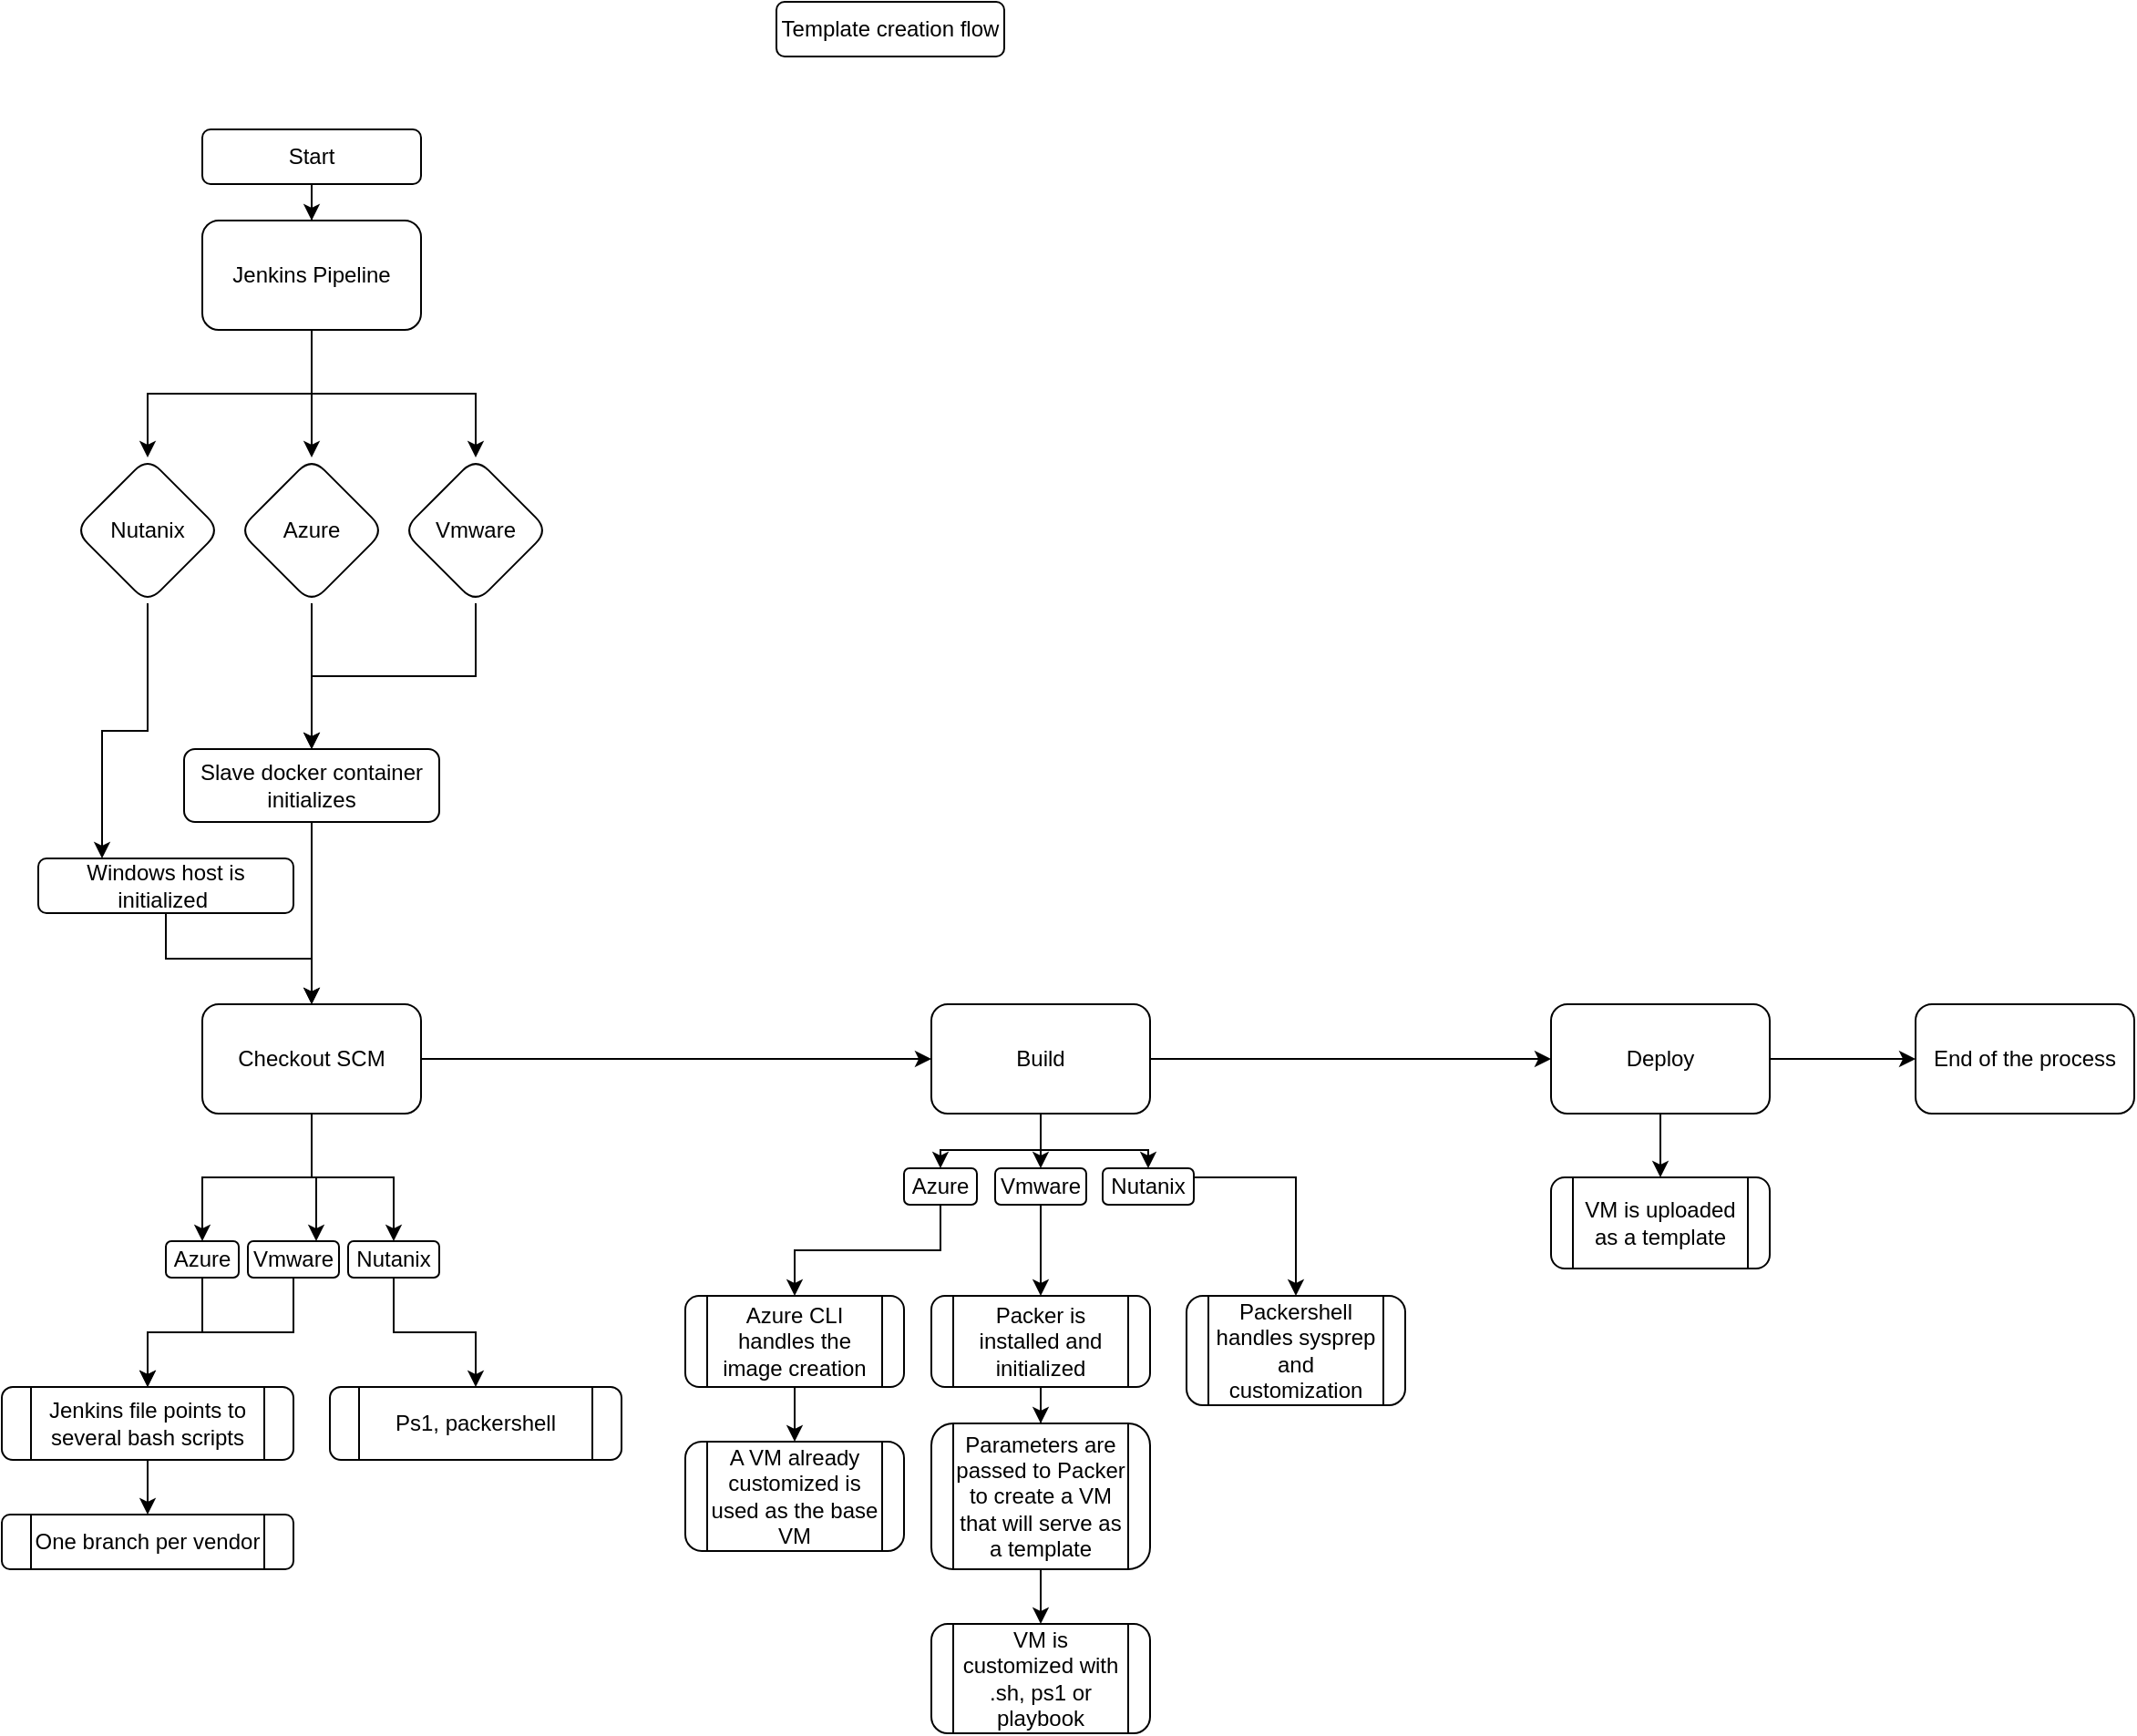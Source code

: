 <mxfile version="20.7.2" type="github">
  <diagram id="b3VIDdQmd7__9S4f0WCG" name="Page-1">
    <mxGraphModel dx="2284" dy="764" grid="1" gridSize="10" guides="1" tooltips="1" connect="1" arrows="1" fold="1" page="1" pageScale="1" pageWidth="850" pageHeight="1100" math="0" shadow="0">
      <root>
        <mxCell id="0" />
        <mxCell id="1" parent="0" />
        <mxCell id="qMhlSsBLrcChOeTFKYxC-1" value="Template creation flow" style="rounded=1;whiteSpace=wrap;html=1;" vertex="1" parent="1">
          <mxGeometry x="365" y="10" width="125" height="30" as="geometry" />
        </mxCell>
        <mxCell id="qMhlSsBLrcChOeTFKYxC-5" value="" style="edgeStyle=orthogonalEdgeStyle;rounded=0;orthogonalLoop=1;jettySize=auto;html=1;" edge="1" parent="1" source="qMhlSsBLrcChOeTFKYxC-3" target="qMhlSsBLrcChOeTFKYxC-4">
          <mxGeometry relative="1" as="geometry" />
        </mxCell>
        <mxCell id="qMhlSsBLrcChOeTFKYxC-3" value="Start" style="rounded=1;whiteSpace=wrap;html=1;" vertex="1" parent="1">
          <mxGeometry x="50" y="80" width="120" height="30" as="geometry" />
        </mxCell>
        <mxCell id="qMhlSsBLrcChOeTFKYxC-7" value="" style="edgeStyle=orthogonalEdgeStyle;rounded=0;orthogonalLoop=1;jettySize=auto;html=1;" edge="1" parent="1" source="qMhlSsBLrcChOeTFKYxC-4" target="qMhlSsBLrcChOeTFKYxC-6">
          <mxGeometry relative="1" as="geometry" />
        </mxCell>
        <mxCell id="qMhlSsBLrcChOeTFKYxC-9" value="" style="edgeStyle=orthogonalEdgeStyle;rounded=0;orthogonalLoop=1;jettySize=auto;html=1;" edge="1" parent="1" source="qMhlSsBLrcChOeTFKYxC-4" target="qMhlSsBLrcChOeTFKYxC-8">
          <mxGeometry relative="1" as="geometry" />
        </mxCell>
        <mxCell id="qMhlSsBLrcChOeTFKYxC-11" value="" style="edgeStyle=orthogonalEdgeStyle;rounded=0;orthogonalLoop=1;jettySize=auto;html=1;" edge="1" parent="1" source="qMhlSsBLrcChOeTFKYxC-4" target="qMhlSsBLrcChOeTFKYxC-10">
          <mxGeometry relative="1" as="geometry" />
        </mxCell>
        <mxCell id="qMhlSsBLrcChOeTFKYxC-4" value="Jenkins Pipeline" style="whiteSpace=wrap;html=1;rounded=1;" vertex="1" parent="1">
          <mxGeometry x="50" y="130" width="120" height="60" as="geometry" />
        </mxCell>
        <mxCell id="qMhlSsBLrcChOeTFKYxC-15" style="edgeStyle=orthogonalEdgeStyle;rounded=0;orthogonalLoop=1;jettySize=auto;html=1;exitX=0.5;exitY=1;exitDx=0;exitDy=0;entryX=0.5;entryY=0;entryDx=0;entryDy=0;" edge="1" parent="1" source="qMhlSsBLrcChOeTFKYxC-6" target="qMhlSsBLrcChOeTFKYxC-18">
          <mxGeometry relative="1" as="geometry">
            <mxPoint x="110" y="390" as="targetPoint" />
          </mxGeometry>
        </mxCell>
        <mxCell id="qMhlSsBLrcChOeTFKYxC-6" value="Azure" style="rhombus;whiteSpace=wrap;html=1;rounded=1;" vertex="1" parent="1">
          <mxGeometry x="70" y="260" width="80" height="80" as="geometry" />
        </mxCell>
        <mxCell id="qMhlSsBLrcChOeTFKYxC-45" value="" style="edgeStyle=orthogonalEdgeStyle;rounded=0;orthogonalLoop=1;jettySize=auto;html=1;" edge="1" parent="1" source="qMhlSsBLrcChOeTFKYxC-8" target="qMhlSsBLrcChOeTFKYxC-18">
          <mxGeometry relative="1" as="geometry" />
        </mxCell>
        <mxCell id="qMhlSsBLrcChOeTFKYxC-8" value="Vmware" style="rhombus;whiteSpace=wrap;html=1;rounded=1;" vertex="1" parent="1">
          <mxGeometry x="160" y="260" width="80" height="80" as="geometry" />
        </mxCell>
        <mxCell id="qMhlSsBLrcChOeTFKYxC-74" style="edgeStyle=orthogonalEdgeStyle;rounded=0;orthogonalLoop=1;jettySize=auto;html=1;exitX=0.5;exitY=1;exitDx=0;exitDy=0;entryX=0.25;entryY=0;entryDx=0;entryDy=0;" edge="1" parent="1" source="qMhlSsBLrcChOeTFKYxC-10" target="qMhlSsBLrcChOeTFKYxC-50">
          <mxGeometry relative="1" as="geometry" />
        </mxCell>
        <mxCell id="qMhlSsBLrcChOeTFKYxC-10" value="Nutanix" style="rhombus;whiteSpace=wrap;html=1;rounded=1;" vertex="1" parent="1">
          <mxGeometry x="-20" y="260" width="80" height="80" as="geometry" />
        </mxCell>
        <mxCell id="qMhlSsBLrcChOeTFKYxC-21" value="" style="edgeStyle=orthogonalEdgeStyle;rounded=0;orthogonalLoop=1;jettySize=auto;html=1;" edge="1" parent="1" source="qMhlSsBLrcChOeTFKYxC-18" target="qMhlSsBLrcChOeTFKYxC-20">
          <mxGeometry relative="1" as="geometry" />
        </mxCell>
        <mxCell id="qMhlSsBLrcChOeTFKYxC-18" value="Slave docker container initializes" style="whiteSpace=wrap;html=1;rounded=1;" vertex="1" parent="1">
          <mxGeometry x="40" y="420" width="140" height="40" as="geometry" />
        </mxCell>
        <mxCell id="qMhlSsBLrcChOeTFKYxC-32" value="" style="edgeStyle=orthogonalEdgeStyle;rounded=0;orthogonalLoop=1;jettySize=auto;html=1;" edge="1" parent="1" source="qMhlSsBLrcChOeTFKYxC-20" target="qMhlSsBLrcChOeTFKYxC-31">
          <mxGeometry relative="1" as="geometry" />
        </mxCell>
        <mxCell id="qMhlSsBLrcChOeTFKYxC-57" style="edgeStyle=orthogonalEdgeStyle;rounded=0;orthogonalLoop=1;jettySize=auto;html=1;exitX=0.5;exitY=1;exitDx=0;exitDy=0;entryX=0.5;entryY=0;entryDx=0;entryDy=0;" edge="1" parent="1" source="qMhlSsBLrcChOeTFKYxC-20" target="qMhlSsBLrcChOeTFKYxC-54">
          <mxGeometry relative="1" as="geometry" />
        </mxCell>
        <mxCell id="qMhlSsBLrcChOeTFKYxC-65" style="edgeStyle=orthogonalEdgeStyle;rounded=0;orthogonalLoop=1;jettySize=auto;html=1;exitX=0.5;exitY=1;exitDx=0;exitDy=0;entryX=0.75;entryY=0;entryDx=0;entryDy=0;" edge="1" parent="1" source="qMhlSsBLrcChOeTFKYxC-20" target="qMhlSsBLrcChOeTFKYxC-55">
          <mxGeometry relative="1" as="geometry" />
        </mxCell>
        <mxCell id="qMhlSsBLrcChOeTFKYxC-68" style="edgeStyle=orthogonalEdgeStyle;rounded=0;orthogonalLoop=1;jettySize=auto;html=1;exitX=0.5;exitY=1;exitDx=0;exitDy=0;entryX=0.5;entryY=0;entryDx=0;entryDy=0;" edge="1" parent="1" source="qMhlSsBLrcChOeTFKYxC-20" target="qMhlSsBLrcChOeTFKYxC-56">
          <mxGeometry relative="1" as="geometry" />
        </mxCell>
        <mxCell id="qMhlSsBLrcChOeTFKYxC-20" value="Checkout SCM" style="whiteSpace=wrap;html=1;rounded=1;" vertex="1" parent="1">
          <mxGeometry x="50" y="560" width="120" height="60" as="geometry" />
        </mxCell>
        <mxCell id="qMhlSsBLrcChOeTFKYxC-30" value="" style="edgeStyle=orthogonalEdgeStyle;rounded=0;orthogonalLoop=1;jettySize=auto;html=1;" edge="1" parent="1" source="qMhlSsBLrcChOeTFKYxC-26" target="qMhlSsBLrcChOeTFKYxC-29">
          <mxGeometry relative="1" as="geometry" />
        </mxCell>
        <mxCell id="qMhlSsBLrcChOeTFKYxC-26" value="Jenkins file points to several bash scripts" style="shape=process;whiteSpace=wrap;html=1;backgroundOutline=1;rounded=1;" vertex="1" parent="1">
          <mxGeometry x="-60" y="770" width="160" height="40" as="geometry" />
        </mxCell>
        <mxCell id="qMhlSsBLrcChOeTFKYxC-29" value="One branch per vendor" style="shape=process;whiteSpace=wrap;html=1;backgroundOutline=1;rounded=1;" vertex="1" parent="1">
          <mxGeometry x="-60" y="840" width="160" height="30" as="geometry" />
        </mxCell>
        <mxCell id="qMhlSsBLrcChOeTFKYxC-40" value="" style="edgeStyle=orthogonalEdgeStyle;rounded=0;orthogonalLoop=1;jettySize=auto;html=1;" edge="1" parent="1" source="qMhlSsBLrcChOeTFKYxC-31" target="qMhlSsBLrcChOeTFKYxC-39">
          <mxGeometry relative="1" as="geometry" />
        </mxCell>
        <mxCell id="qMhlSsBLrcChOeTFKYxC-78" style="edgeStyle=orthogonalEdgeStyle;rounded=0;orthogonalLoop=1;jettySize=auto;html=1;exitX=0.5;exitY=1;exitDx=0;exitDy=0;entryX=0.5;entryY=0;entryDx=0;entryDy=0;" edge="1" parent="1" source="qMhlSsBLrcChOeTFKYxC-31" target="qMhlSsBLrcChOeTFKYxC-75">
          <mxGeometry relative="1" as="geometry" />
        </mxCell>
        <mxCell id="qMhlSsBLrcChOeTFKYxC-79" style="edgeStyle=orthogonalEdgeStyle;rounded=0;orthogonalLoop=1;jettySize=auto;html=1;exitX=0.5;exitY=1;exitDx=0;exitDy=0;entryX=0.5;entryY=0;entryDx=0;entryDy=0;" edge="1" parent="1" source="qMhlSsBLrcChOeTFKYxC-31" target="qMhlSsBLrcChOeTFKYxC-76">
          <mxGeometry relative="1" as="geometry" />
        </mxCell>
        <mxCell id="qMhlSsBLrcChOeTFKYxC-80" style="edgeStyle=orthogonalEdgeStyle;rounded=0;orthogonalLoop=1;jettySize=auto;html=1;exitX=0.5;exitY=1;exitDx=0;exitDy=0;entryX=0.5;entryY=0;entryDx=0;entryDy=0;" edge="1" parent="1" source="qMhlSsBLrcChOeTFKYxC-31" target="qMhlSsBLrcChOeTFKYxC-77">
          <mxGeometry relative="1" as="geometry" />
        </mxCell>
        <mxCell id="qMhlSsBLrcChOeTFKYxC-31" value="Build" style="whiteSpace=wrap;html=1;rounded=1;" vertex="1" parent="1">
          <mxGeometry x="450" y="560" width="120" height="60" as="geometry" />
        </mxCell>
        <mxCell id="qMhlSsBLrcChOeTFKYxC-36" value="" style="edgeStyle=orthogonalEdgeStyle;rounded=0;orthogonalLoop=1;jettySize=auto;html=1;" edge="1" parent="1" source="qMhlSsBLrcChOeTFKYxC-33" target="qMhlSsBLrcChOeTFKYxC-35">
          <mxGeometry relative="1" as="geometry" />
        </mxCell>
        <mxCell id="qMhlSsBLrcChOeTFKYxC-33" value="Packer is installed and initialized" style="shape=process;whiteSpace=wrap;html=1;backgroundOutline=1;rounded=1;" vertex="1" parent="1">
          <mxGeometry x="450" y="720" width="120" height="50" as="geometry" />
        </mxCell>
        <mxCell id="qMhlSsBLrcChOeTFKYxC-38" value="" style="edgeStyle=orthogonalEdgeStyle;rounded=0;orthogonalLoop=1;jettySize=auto;html=1;" edge="1" parent="1" source="qMhlSsBLrcChOeTFKYxC-35" target="qMhlSsBLrcChOeTFKYxC-37">
          <mxGeometry relative="1" as="geometry" />
        </mxCell>
        <mxCell id="qMhlSsBLrcChOeTFKYxC-35" value="Parameters are passed to Packer to create a VM that will serve as a template" style="shape=process;whiteSpace=wrap;html=1;backgroundOutline=1;rounded=1;" vertex="1" parent="1">
          <mxGeometry x="450" y="790" width="120" height="80" as="geometry" />
        </mxCell>
        <mxCell id="qMhlSsBLrcChOeTFKYxC-37" value="VM is customized with .sh, ps1 or playbook" style="shape=process;whiteSpace=wrap;html=1;backgroundOutline=1;rounded=1;" vertex="1" parent="1">
          <mxGeometry x="450" y="900" width="120" height="60" as="geometry" />
        </mxCell>
        <mxCell id="qMhlSsBLrcChOeTFKYxC-42" value="" style="edgeStyle=orthogonalEdgeStyle;rounded=0;orthogonalLoop=1;jettySize=auto;html=1;" edge="1" parent="1" source="qMhlSsBLrcChOeTFKYxC-39" target="qMhlSsBLrcChOeTFKYxC-41">
          <mxGeometry relative="1" as="geometry" />
        </mxCell>
        <mxCell id="qMhlSsBLrcChOeTFKYxC-44" value="" style="edgeStyle=orthogonalEdgeStyle;rounded=0;orthogonalLoop=1;jettySize=auto;html=1;" edge="1" parent="1" source="qMhlSsBLrcChOeTFKYxC-39" target="qMhlSsBLrcChOeTFKYxC-43">
          <mxGeometry relative="1" as="geometry" />
        </mxCell>
        <mxCell id="qMhlSsBLrcChOeTFKYxC-39" value="Deploy" style="whiteSpace=wrap;html=1;rounded=1;" vertex="1" parent="1">
          <mxGeometry x="790" y="560" width="120" height="60" as="geometry" />
        </mxCell>
        <mxCell id="qMhlSsBLrcChOeTFKYxC-41" value="VM is uploaded as a template" style="shape=process;whiteSpace=wrap;html=1;backgroundOutline=1;rounded=1;" vertex="1" parent="1">
          <mxGeometry x="790" y="655" width="120" height="50" as="geometry" />
        </mxCell>
        <mxCell id="qMhlSsBLrcChOeTFKYxC-43" value="End of the process" style="whiteSpace=wrap;html=1;rounded=1;" vertex="1" parent="1">
          <mxGeometry x="990" y="560" width="120" height="60" as="geometry" />
        </mxCell>
        <mxCell id="qMhlSsBLrcChOeTFKYxC-52" value="" style="edgeStyle=orthogonalEdgeStyle;rounded=0;orthogonalLoop=1;jettySize=auto;html=1;" edge="1" parent="1" source="qMhlSsBLrcChOeTFKYxC-50" target="qMhlSsBLrcChOeTFKYxC-20">
          <mxGeometry relative="1" as="geometry" />
        </mxCell>
        <mxCell id="qMhlSsBLrcChOeTFKYxC-50" value="Windows host is initialized&amp;nbsp;" style="rounded=1;whiteSpace=wrap;html=1;" vertex="1" parent="1">
          <mxGeometry x="-40" y="480" width="140" height="30" as="geometry" />
        </mxCell>
        <mxCell id="qMhlSsBLrcChOeTFKYxC-62" style="edgeStyle=orthogonalEdgeStyle;rounded=0;orthogonalLoop=1;jettySize=auto;html=1;exitX=0.5;exitY=1;exitDx=0;exitDy=0;entryX=0.5;entryY=0;entryDx=0;entryDy=0;" edge="1" parent="1" source="qMhlSsBLrcChOeTFKYxC-54" target="qMhlSsBLrcChOeTFKYxC-26">
          <mxGeometry relative="1" as="geometry" />
        </mxCell>
        <mxCell id="qMhlSsBLrcChOeTFKYxC-54" value="Azure" style="rounded=1;whiteSpace=wrap;html=1;" vertex="1" parent="1">
          <mxGeometry x="30" y="690" width="40" height="20" as="geometry" />
        </mxCell>
        <mxCell id="qMhlSsBLrcChOeTFKYxC-67" style="edgeStyle=orthogonalEdgeStyle;rounded=0;orthogonalLoop=1;jettySize=auto;html=1;exitX=0.5;exitY=1;exitDx=0;exitDy=0;entryX=0.5;entryY=0;entryDx=0;entryDy=0;" edge="1" parent="1" source="qMhlSsBLrcChOeTFKYxC-55" target="qMhlSsBLrcChOeTFKYxC-26">
          <mxGeometry relative="1" as="geometry" />
        </mxCell>
        <mxCell id="qMhlSsBLrcChOeTFKYxC-55" value="Vmware" style="rounded=1;whiteSpace=wrap;html=1;" vertex="1" parent="1">
          <mxGeometry x="75" y="690" width="50" height="20" as="geometry" />
        </mxCell>
        <mxCell id="qMhlSsBLrcChOeTFKYxC-73" style="edgeStyle=orthogonalEdgeStyle;rounded=0;orthogonalLoop=1;jettySize=auto;html=1;exitX=0.5;exitY=1;exitDx=0;exitDy=0;entryX=0.5;entryY=0;entryDx=0;entryDy=0;" edge="1" parent="1" source="qMhlSsBLrcChOeTFKYxC-56" target="qMhlSsBLrcChOeTFKYxC-72">
          <mxGeometry relative="1" as="geometry" />
        </mxCell>
        <mxCell id="qMhlSsBLrcChOeTFKYxC-56" value="Nutanix" style="rounded=1;whiteSpace=wrap;html=1;" vertex="1" parent="1">
          <mxGeometry x="130" y="690" width="50" height="20" as="geometry" />
        </mxCell>
        <mxCell id="qMhlSsBLrcChOeTFKYxC-72" value="Ps1, packershell" style="shape=process;whiteSpace=wrap;html=1;backgroundOutline=1;rounded=1;" vertex="1" parent="1">
          <mxGeometry x="120" y="770" width="160" height="40" as="geometry" />
        </mxCell>
        <mxCell id="qMhlSsBLrcChOeTFKYxC-88" style="edgeStyle=orthogonalEdgeStyle;rounded=0;orthogonalLoop=1;jettySize=auto;html=1;exitX=0.5;exitY=1;exitDx=0;exitDy=0;entryX=0.5;entryY=0;entryDx=0;entryDy=0;" edge="1" parent="1" source="qMhlSsBLrcChOeTFKYxC-75" target="qMhlSsBLrcChOeTFKYxC-83">
          <mxGeometry relative="1" as="geometry" />
        </mxCell>
        <mxCell id="qMhlSsBLrcChOeTFKYxC-75" value="Azure" style="rounded=1;whiteSpace=wrap;html=1;" vertex="1" parent="1">
          <mxGeometry x="435" y="650" width="40" height="20" as="geometry" />
        </mxCell>
        <mxCell id="qMhlSsBLrcChOeTFKYxC-81" style="edgeStyle=orthogonalEdgeStyle;rounded=0;orthogonalLoop=1;jettySize=auto;html=1;exitX=0.5;exitY=1;exitDx=0;exitDy=0;entryX=0.5;entryY=0;entryDx=0;entryDy=0;" edge="1" parent="1" source="qMhlSsBLrcChOeTFKYxC-76" target="qMhlSsBLrcChOeTFKYxC-33">
          <mxGeometry relative="1" as="geometry" />
        </mxCell>
        <mxCell id="qMhlSsBLrcChOeTFKYxC-76" value="Vmware" style="rounded=1;whiteSpace=wrap;html=1;" vertex="1" parent="1">
          <mxGeometry x="485" y="650" width="50" height="20" as="geometry" />
        </mxCell>
        <mxCell id="qMhlSsBLrcChOeTFKYxC-92" style="edgeStyle=orthogonalEdgeStyle;rounded=0;orthogonalLoop=1;jettySize=auto;html=1;exitX=1;exitY=0.25;exitDx=0;exitDy=0;entryX=0.5;entryY=0;entryDx=0;entryDy=0;" edge="1" parent="1" source="qMhlSsBLrcChOeTFKYxC-77" target="qMhlSsBLrcChOeTFKYxC-91">
          <mxGeometry relative="1" as="geometry" />
        </mxCell>
        <mxCell id="qMhlSsBLrcChOeTFKYxC-77" value="Nutanix" style="rounded=1;whiteSpace=wrap;html=1;" vertex="1" parent="1">
          <mxGeometry x="544" y="650" width="50" height="20" as="geometry" />
        </mxCell>
        <mxCell id="qMhlSsBLrcChOeTFKYxC-87" style="edgeStyle=orthogonalEdgeStyle;rounded=0;orthogonalLoop=1;jettySize=auto;html=1;exitX=0.5;exitY=1;exitDx=0;exitDy=0;" edge="1" parent="1" source="qMhlSsBLrcChOeTFKYxC-83" target="qMhlSsBLrcChOeTFKYxC-86">
          <mxGeometry relative="1" as="geometry" />
        </mxCell>
        <mxCell id="qMhlSsBLrcChOeTFKYxC-83" value="Azure CLI handles the image creation" style="shape=process;whiteSpace=wrap;html=1;backgroundOutline=1;rounded=1;" vertex="1" parent="1">
          <mxGeometry x="315" y="720" width="120" height="50" as="geometry" />
        </mxCell>
        <mxCell id="qMhlSsBLrcChOeTFKYxC-86" value="A VM already customized is used as the base VM" style="shape=process;whiteSpace=wrap;html=1;backgroundOutline=1;rounded=1;" vertex="1" parent="1">
          <mxGeometry x="315" y="800" width="120" height="60" as="geometry" />
        </mxCell>
        <mxCell id="qMhlSsBLrcChOeTFKYxC-91" value="Packershell handles sysprep and customization" style="shape=process;whiteSpace=wrap;html=1;backgroundOutline=1;rounded=1;" vertex="1" parent="1">
          <mxGeometry x="590" y="720" width="120" height="60" as="geometry" />
        </mxCell>
      </root>
    </mxGraphModel>
  </diagram>
</mxfile>
